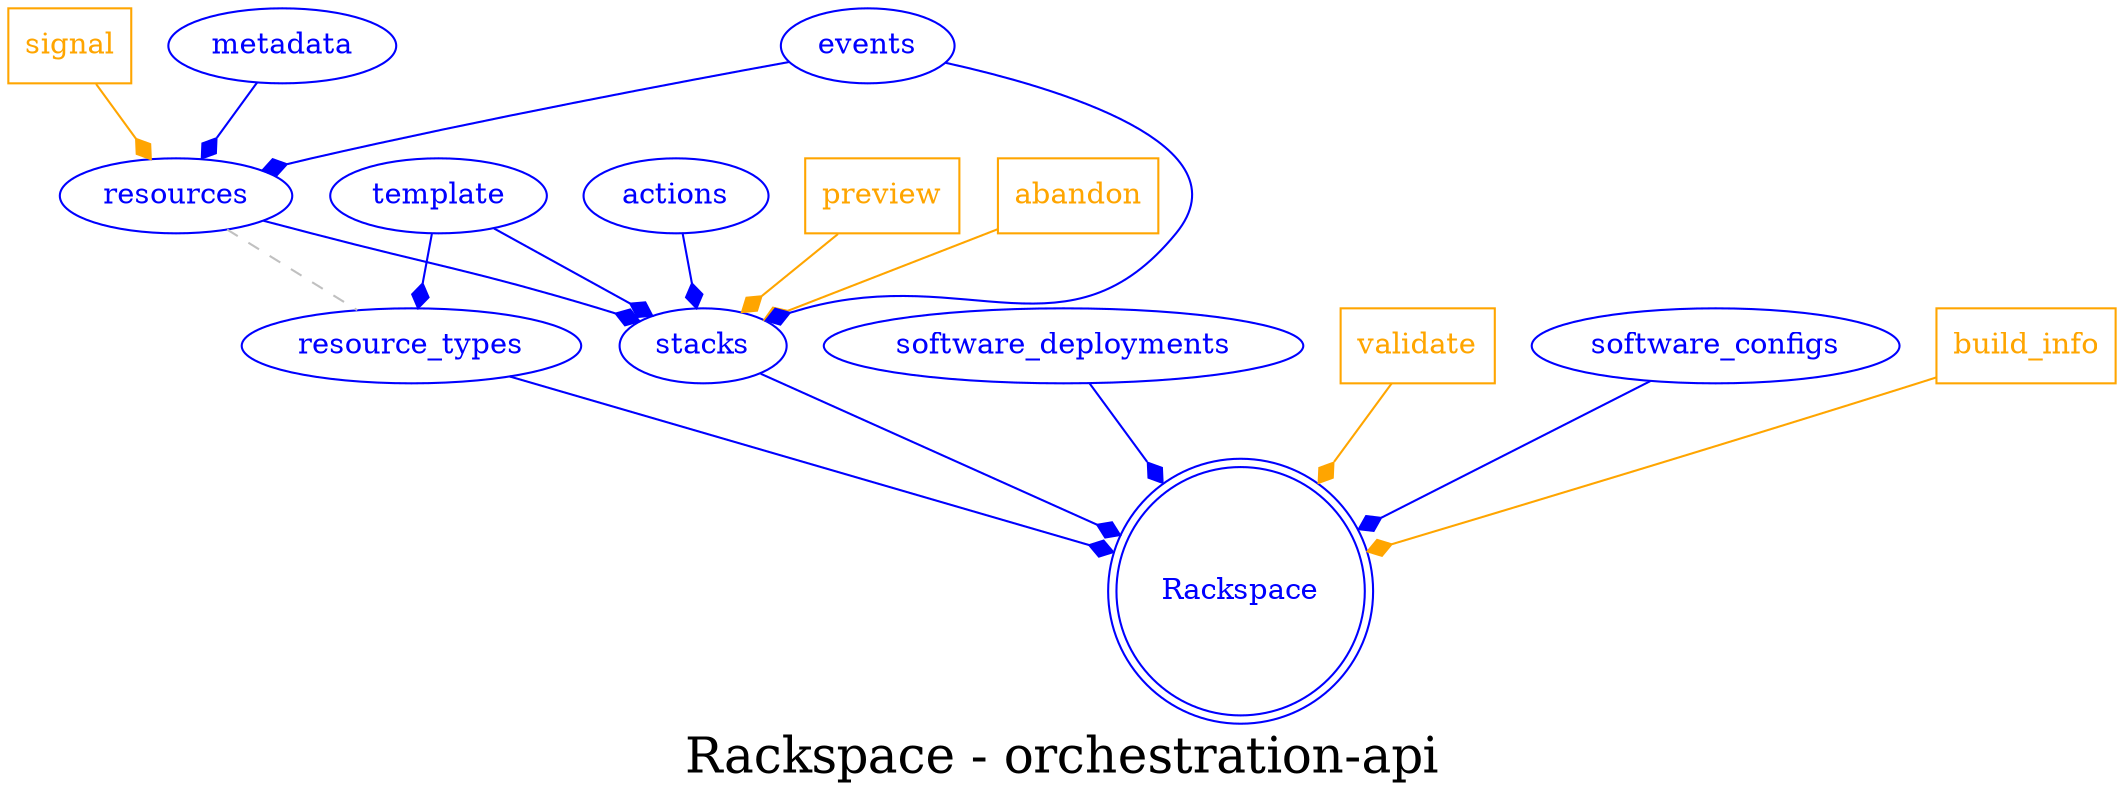 digraph LexiconGraph {
graph[label="Rackspace - orchestration-api", fontsize=24]
splines=true
"Rackspace" [color=blue, fontcolor=blue, shape=doublecircle]
"resource_types" -> "Rackspace" [color=blue, fontcolor=blue, arrowhead=diamond, arrowtail=none]
"resource_types" [color=blue, fontcolor=blue, shape=ellipse]
"resources" -> "resource_types" [color=grey, fontcolor=grey, arrowhead=none, arrowtail=none, style=dashed]
"template" -> "resource_types" [color=blue, fontcolor=blue, arrowhead=diamond, arrowtail=none]
"template" [color=blue, fontcolor=blue, shape=ellipse]
"stacks" -> "Rackspace" [color=blue, fontcolor=blue, arrowhead=diamond, arrowtail=none]
"stacks" [color=blue, fontcolor=blue, shape=ellipse]
"abandon" [color=orange, fontcolor=orange, shape=box]
"abandon" -> "stacks" [color=orange, fontcolor=orange, arrowhead=diamond, arrowtail=none]
"resources" -> "stacks" [color=blue, fontcolor=blue, arrowhead=diamond, arrowtail=none]
"resources" [color=blue, fontcolor=blue, shape=ellipse]
"events" -> "resources" [color=blue, fontcolor=blue, arrowhead=diamond, arrowtail=none]
"events" [color=blue, fontcolor=blue, shape=ellipse]
"metadata" -> "resources" [color=blue, fontcolor=blue, arrowhead=diamond, arrowtail=none]
"metadata" [color=blue, fontcolor=blue, shape=ellipse]
"signal" [color=orange, fontcolor=orange, shape=box]
"signal" -> "resources" [color=orange, fontcolor=orange, arrowhead=diamond, arrowtail=none]
"template" -> "stacks" [color=blue, fontcolor=blue, arrowhead=diamond, arrowtail=none]
"events" -> "stacks" [color=blue, fontcolor=blue, arrowhead=diamond, arrowtail=none]
"actions" -> "stacks" [color=blue, fontcolor=blue, arrowhead=diamond, arrowtail=none]
"actions" [color=blue, fontcolor=blue, shape=ellipse]
"preview" [color=orange, fontcolor=orange, shape=box]
"preview" -> "stacks" [color=orange, fontcolor=orange, arrowhead=diamond, arrowtail=none]
"software_deployments" -> "Rackspace" [color=blue, fontcolor=blue, arrowhead=diamond, arrowtail=none]
"software_deployments" [color=blue, fontcolor=blue, shape=ellipse]
"validate" [color=orange, fontcolor=orange, shape=box]
"validate" -> "Rackspace" [color=orange, fontcolor=orange, arrowhead=diamond, arrowtail=none]
"software_configs" -> "Rackspace" [color=blue, fontcolor=blue, arrowhead=diamond, arrowtail=none]
"software_configs" [color=blue, fontcolor=blue, shape=ellipse]
"build_info" [color=orange, fontcolor=orange, shape=box]
"build_info" -> "Rackspace" [color=orange, fontcolor=orange, arrowhead=diamond, arrowtail=none]
}
